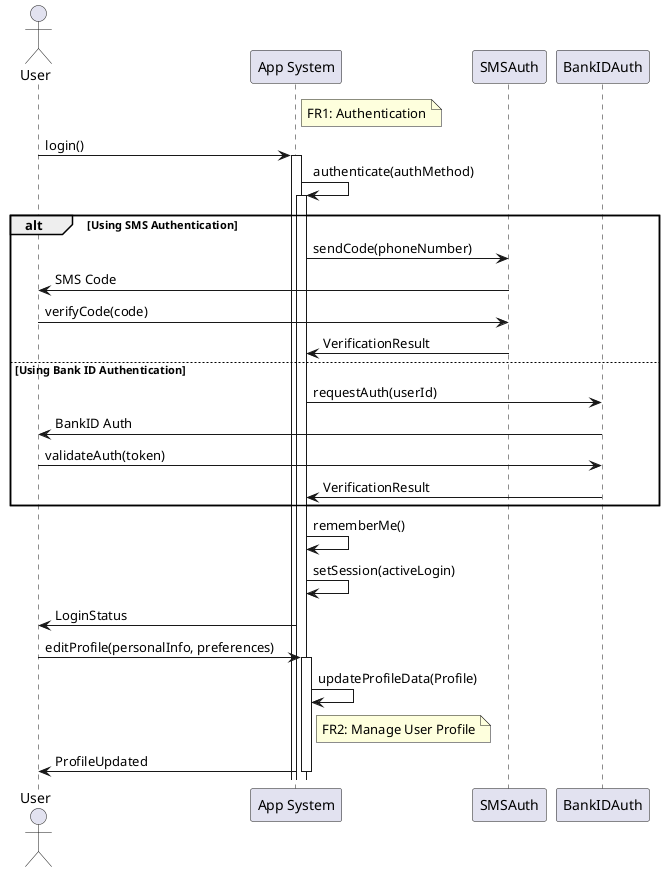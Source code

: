 @startuml
actor User
participant "App System" as App
participant "SMSAuth" as SMS
participant "BankIDAuth" as BankID


' Functional Requirement: Authentication
note right of App: FR1: Authentication
User -> App : login()
activate App

App -> App : authenticate(authMethod)
activate App

alt Using SMS Authentication
    App -> SMS : sendCode(phoneNumber)
    SMS -> User : SMS Code
    User -> SMS : verifyCode(code)
    SMS -> App : VerificationResult
else Using Bank ID Authentication
    App -> BankID : requestAuth(userId)
    BankID -> User : BankID Auth
    User -> BankID : validateAuth(token)
    BankID -> App : VerificationResult
end

App -> App : rememberMe()
App -> App : setSession(activeLogin)

App -> User : LoginStatus

' Functional Requirement: Manage User Profile
User -> App : editProfile(personalInfo, preferences)
activate App
App -> App : updateProfileData(Profile)
note right of App: FR2: Manage User Profile
App -> User : ProfileUpdated



deactivate App
@enduml
